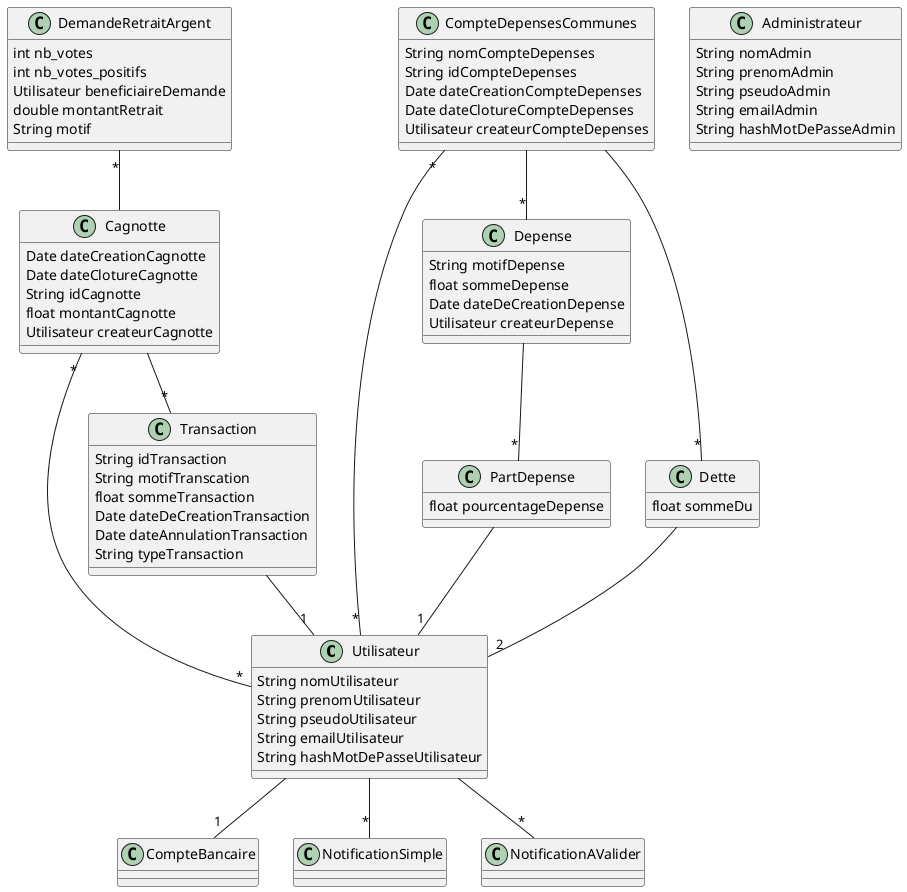 @startuml Classes

	class Utilisateur {
		String nomUtilisateur
		String prenomUtilisateur
		String pseudoUtilisateur
		String emailUtilisateur
		String hashMotDePasseUtilisateur
	}
	Utilisateur --"1" CompteBancaire
	class Administrateur {
		String nomAdmin
		String prenomAdmin
		String pseudoAdmin
		String emailAdmin
		String hashMotDePasseAdmin
	}

	class Cagnotte {
		Date dateCreationCagnotte
		Date dateClotureCagnotte
		String idCagnotte
		float montantCagnotte
		Utilisateur createurCagnotte
	}

	Cagnotte "*"--"*" Utilisateur
	Cagnotte --"*" Transaction

	class CompteDepensesCommunes {
		String nomCompteDepenses
		String idCompteDepenses
		Date dateCreationCompteDepenses
		Date dateClotureCompteDepenses
		Utilisateur createurCompteDepenses
	}
	CompteDepensesCommunes "*"--"*" Utilisateur
	CompteDepensesCommunes --"*" Depense
	CompteDepensesCommunes --"*" Dette

	class Depense {
		String motifDepense
		float sommeDepense
		Date dateDeCreationDepense
		Utilisateur createurDepense
	}
	Depense --"*" PartDepense

	class PartDepense {
		float pourcentageDepense
	}
	PartDepense --"1" Utilisateur

	class Dette {
		float sommeDu
	}
	Dette --"2" Utilisateur

	class Transaction {
		String idTransaction
		String motifTranscation
		float sommeTransaction
		Date dateDeCreationTransaction
		Date dateAnnulationTransaction
		String typeTransaction
	}

	Transaction --"1" Utilisateur

	class CompteBancaire {

	}

	class NotificationSimple {

	}

	class NotificationAValider {

	}

	Utilisateur --"*" NotificationAValider
	Utilisateur --"*" NotificationSimple

	class DemandeRetraitArgent {
		int nb_votes
		int nb_votes_positifs
		Utilisateur beneficiaireDemande
		double montantRetrait
		String motif
	}
	DemandeRetraitArgent "*"-- Cagnotte

@enduml